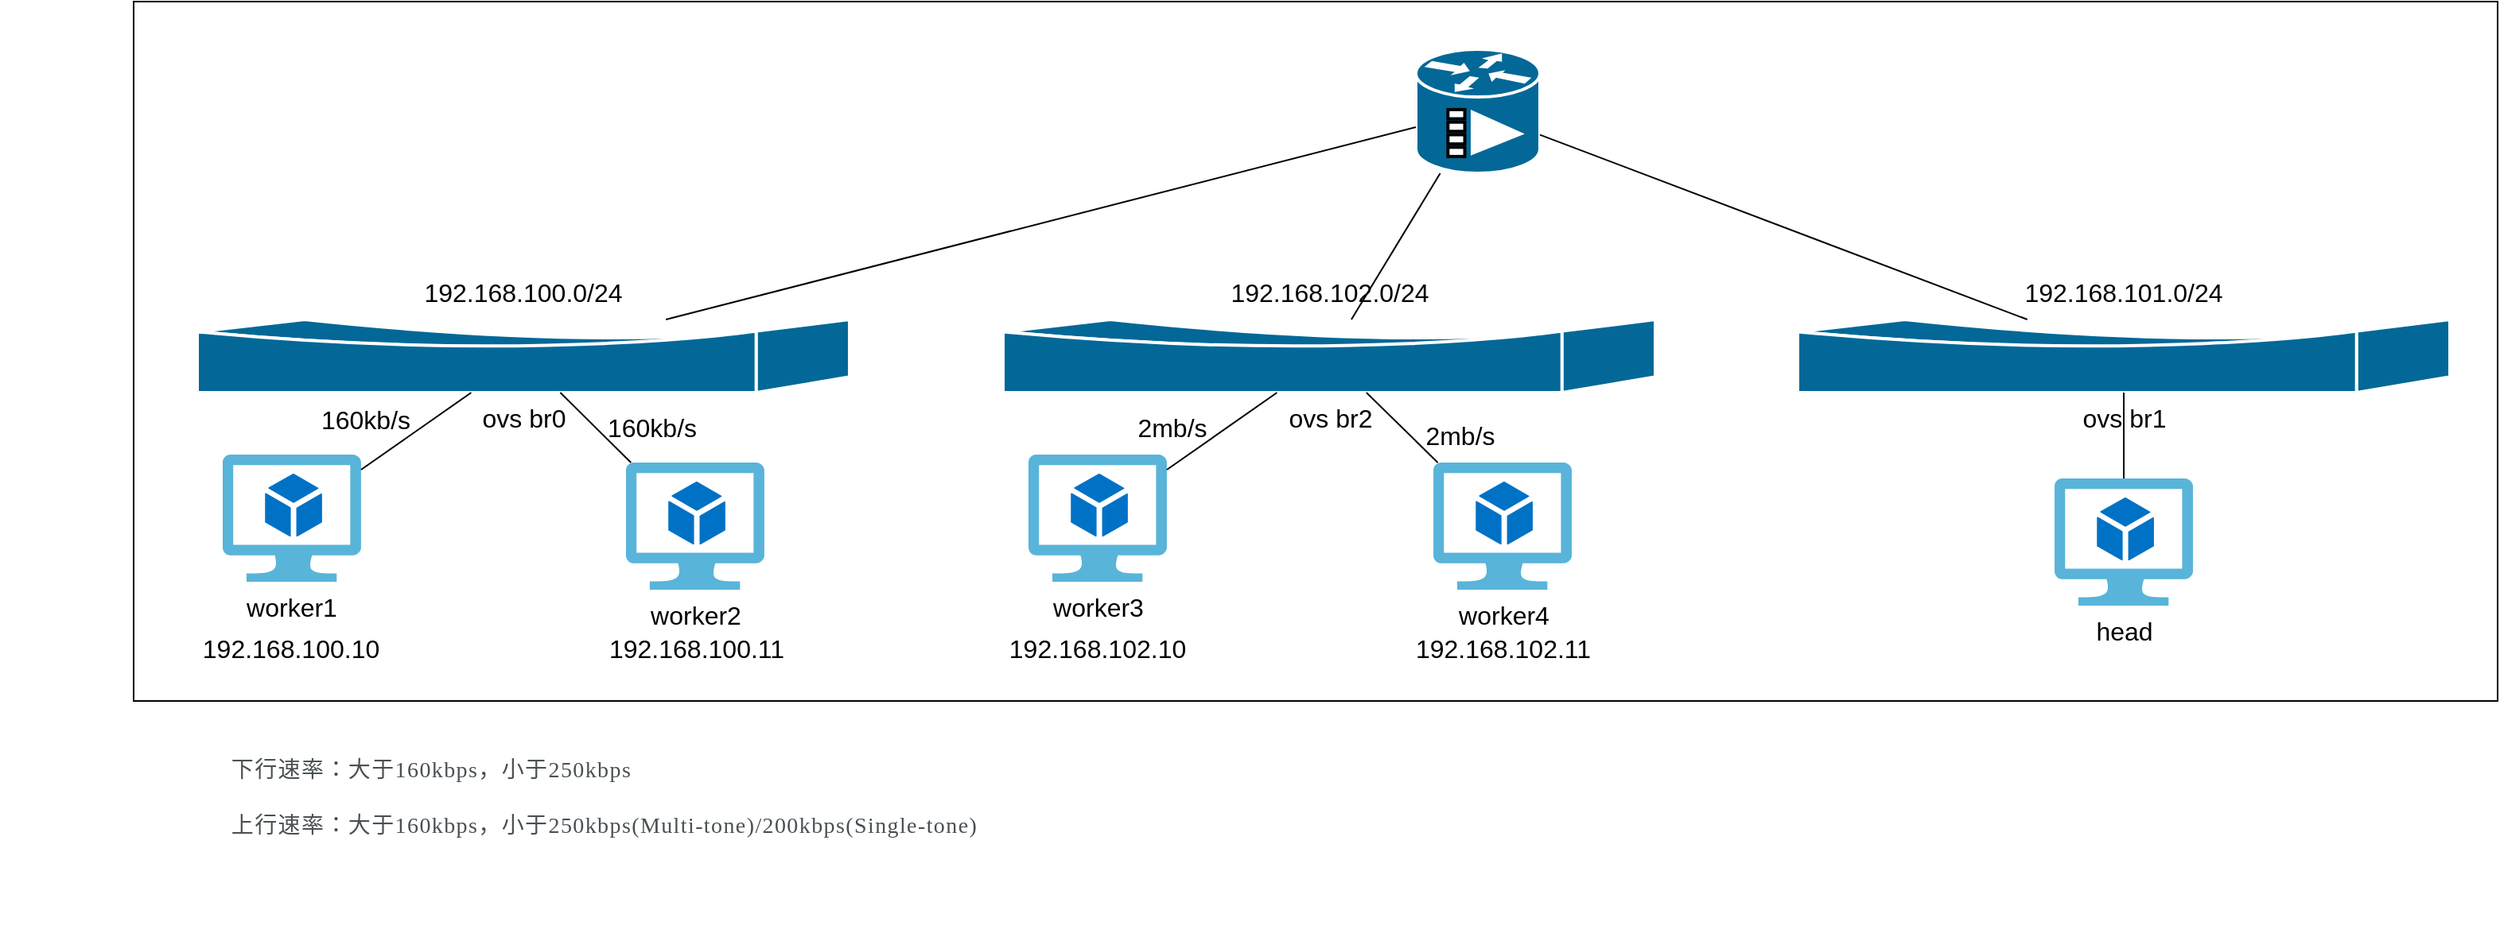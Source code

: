 <mxfile version="24.3.1" type="device">
  <diagram name="第 1 页" id="tBUVdxEDOiQ_5Mpq0c6n">
    <mxGraphModel dx="2162" dy="2614" grid="1" gridSize="10" guides="1" tooltips="1" connect="1" arrows="1" fold="1" page="1" pageScale="1" pageWidth="827" pageHeight="1169" math="0" shadow="0">
      <root>
        <mxCell id="0" />
        <mxCell id="1" parent="0" />
        <mxCell id="U_bmeVf8sWGi8cC1EsCU-20" value="" style="rounded=0;whiteSpace=wrap;html=1;" parent="1" vertex="1">
          <mxGeometry x="104" y="-20" width="1486" height="440" as="geometry" />
        </mxCell>
        <mxCell id="U_bmeVf8sWGi8cC1EsCU-1" value="&lt;font style=&quot;font-size: 16px;&quot;&gt;ovs br0&lt;/font&gt;" style="shape=mxgraph.cisco.misc.bridge;html=1;pointerEvents=1;dashed=0;fillColor=#036897;strokeColor=#ffffff;strokeWidth=2;verticalLabelPosition=bottom;verticalAlign=top;align=center;outlineConnect=0;" parent="1" vertex="1">
          <mxGeometry x="144" y="180" width="410" height="46" as="geometry" />
        </mxCell>
        <mxCell id="U_bmeVf8sWGi8cC1EsCU-2" value="" style="shape=mxgraph.cisco.routers.broadcast_router;html=1;pointerEvents=1;dashed=0;fillColor=#036897;strokeColor=#ffffff;strokeWidth=2;verticalLabelPosition=bottom;verticalAlign=top;align=center;outlineConnect=0;" parent="1" vertex="1">
          <mxGeometry x="910" y="10" width="78" height="78" as="geometry" />
        </mxCell>
        <mxCell id="U_bmeVf8sWGi8cC1EsCU-4" value="" style="endArrow=none;html=1;rounded=0;" parent="1" source="U_bmeVf8sWGi8cC1EsCU-1" target="U_bmeVf8sWGi8cC1EsCU-2" edge="1">
          <mxGeometry width="50" height="50" relative="1" as="geometry">
            <mxPoint x="690" y="270" as="sourcePoint" />
            <mxPoint x="740" y="220" as="targetPoint" />
          </mxGeometry>
        </mxCell>
        <mxCell id="U_bmeVf8sWGi8cC1EsCU-5" value="&lt;font style=&quot;font-size: 16px;&quot;&gt;192.168.100.0/24&lt;/font&gt;" style="text;html=1;align=center;verticalAlign=middle;whiteSpace=wrap;rounded=0;" parent="1" vertex="1">
          <mxGeometry x="279" y="146" width="140" height="34" as="geometry" />
        </mxCell>
        <mxCell id="U_bmeVf8sWGi8cC1EsCU-6" value="&lt;font style=&quot;font-size: 16px;&quot;&gt;worker1&lt;/font&gt;" style="image;sketch=0;aspect=fixed;html=1;points=[];align=center;fontSize=12;image=img/lib/mscae/Virtual_Machine_2.svg;" parent="1" vertex="1">
          <mxGeometry x="160" y="265" width="86.96" height="80" as="geometry" />
        </mxCell>
        <mxCell id="U_bmeVf8sWGi8cC1EsCU-7" value="&lt;font style=&quot;font-size: 16px;&quot;&gt;worker2&lt;/font&gt;" style="image;sketch=0;aspect=fixed;html=1;points=[];align=center;fontSize=12;image=img/lib/mscae/Virtual_Machine_2.svg;" parent="1" vertex="1">
          <mxGeometry x="413.5" y="270" width="86.96" height="80" as="geometry" />
        </mxCell>
        <mxCell id="U_bmeVf8sWGi8cC1EsCU-8" value="" style="endArrow=none;html=1;rounded=0;" parent="1" source="U_bmeVf8sWGi8cC1EsCU-6" target="U_bmeVf8sWGi8cC1EsCU-1" edge="1">
          <mxGeometry width="50" height="50" relative="1" as="geometry">
            <mxPoint x="700" y="250" as="sourcePoint" />
            <mxPoint x="750" y="200" as="targetPoint" />
          </mxGeometry>
        </mxCell>
        <mxCell id="U_bmeVf8sWGi8cC1EsCU-9" value="" style="endArrow=none;html=1;rounded=0;" parent="1" source="U_bmeVf8sWGi8cC1EsCU-7" target="U_bmeVf8sWGi8cC1EsCU-1" edge="1">
          <mxGeometry width="50" height="50" relative="1" as="geometry">
            <mxPoint x="276" y="290" as="sourcePoint" />
            <mxPoint x="334" y="236" as="targetPoint" />
          </mxGeometry>
        </mxCell>
        <mxCell id="U_bmeVf8sWGi8cC1EsCU-14" value="&lt;font style=&quot;font-size: 16px;&quot;&gt;192.168.100.10&lt;/font&gt;" style="text;html=1;align=center;verticalAlign=middle;whiteSpace=wrap;rounded=0;" parent="1" vertex="1">
          <mxGeometry x="133.48" y="370" width="140" height="34" as="geometry" />
        </mxCell>
        <mxCell id="U_bmeVf8sWGi8cC1EsCU-15" value="&lt;font style=&quot;font-size: 16px;&quot;&gt;192.168.100.11&lt;/font&gt;" style="text;html=1;align=center;verticalAlign=middle;whiteSpace=wrap;rounded=0;" parent="1" vertex="1">
          <mxGeometry x="388" y="370" width="140" height="34" as="geometry" />
        </mxCell>
        <mxCell id="U_bmeVf8sWGi8cC1EsCU-16" value="&lt;span style=&quot;font-size: 16px;&quot;&gt;head&lt;/span&gt;" style="image;sketch=0;aspect=fixed;html=1;points=[];align=center;fontSize=12;image=img/lib/mscae/Virtual_Machine_2.svg;" parent="1" vertex="1">
          <mxGeometry x="1311.52" y="280" width="86.96" height="80" as="geometry" />
        </mxCell>
        <mxCell id="j24Zl4wxZe2KZZBeuBVf-1" value="&lt;font style=&quot;font-size: 16px;&quot;&gt;ovs br2&lt;/font&gt;" style="shape=mxgraph.cisco.misc.bridge;html=1;pointerEvents=1;dashed=0;fillColor=#036897;strokeColor=#ffffff;strokeWidth=2;verticalLabelPosition=bottom;verticalAlign=top;align=center;outlineConnect=0;" parent="1" vertex="1">
          <mxGeometry x="650.52" y="180" width="410" height="46" as="geometry" />
        </mxCell>
        <mxCell id="j24Zl4wxZe2KZZBeuBVf-2" value="&lt;font style=&quot;font-size: 16px;&quot;&gt;192.168.102.0/24&lt;/font&gt;" style="text;html=1;align=center;verticalAlign=middle;whiteSpace=wrap;rounded=0;" parent="1" vertex="1">
          <mxGeometry x="785.52" y="146" width="140" height="34" as="geometry" />
        </mxCell>
        <mxCell id="j24Zl4wxZe2KZZBeuBVf-3" value="&lt;font style=&quot;font-size: 16px;&quot;&gt;worker3&lt;/font&gt;" style="image;sketch=0;aspect=fixed;html=1;points=[];align=center;fontSize=12;image=img/lib/mscae/Virtual_Machine_2.svg;" parent="1" vertex="1">
          <mxGeometry x="666.52" y="265" width="86.96" height="80" as="geometry" />
        </mxCell>
        <mxCell id="j24Zl4wxZe2KZZBeuBVf-4" value="&lt;font style=&quot;font-size: 16px;&quot;&gt;worker4&lt;/font&gt;" style="image;sketch=0;aspect=fixed;html=1;points=[];align=center;fontSize=12;image=img/lib/mscae/Virtual_Machine_2.svg;" parent="1" vertex="1">
          <mxGeometry x="921.04" y="270" width="86.96" height="80" as="geometry" />
        </mxCell>
        <mxCell id="j24Zl4wxZe2KZZBeuBVf-5" value="" style="endArrow=none;html=1;rounded=0;" parent="1" source="j24Zl4wxZe2KZZBeuBVf-3" target="j24Zl4wxZe2KZZBeuBVf-1" edge="1">
          <mxGeometry width="50" height="50" relative="1" as="geometry">
            <mxPoint x="1206.52" y="250" as="sourcePoint" />
            <mxPoint x="1256.52" y="200" as="targetPoint" />
          </mxGeometry>
        </mxCell>
        <mxCell id="j24Zl4wxZe2KZZBeuBVf-6" value="" style="endArrow=none;html=1;rounded=0;" parent="1" source="j24Zl4wxZe2KZZBeuBVf-4" target="j24Zl4wxZe2KZZBeuBVf-1" edge="1">
          <mxGeometry width="50" height="50" relative="1" as="geometry">
            <mxPoint x="782.52" y="290" as="sourcePoint" />
            <mxPoint x="840.52" y="236" as="targetPoint" />
          </mxGeometry>
        </mxCell>
        <mxCell id="j24Zl4wxZe2KZZBeuBVf-7" value="&lt;font style=&quot;font-size: 16px;&quot;&gt;192.168.102.10&lt;/font&gt;" style="text;html=1;align=center;verticalAlign=middle;whiteSpace=wrap;rounded=0;" parent="1" vertex="1">
          <mxGeometry x="640" y="370" width="140" height="34" as="geometry" />
        </mxCell>
        <mxCell id="j24Zl4wxZe2KZZBeuBVf-8" value="&lt;font style=&quot;font-size: 16px;&quot;&gt;192.168.102.11&lt;/font&gt;" style="text;html=1;align=center;verticalAlign=middle;whiteSpace=wrap;rounded=0;" parent="1" vertex="1">
          <mxGeometry x="894.52" y="370" width="140" height="34" as="geometry" />
        </mxCell>
        <mxCell id="j24Zl4wxZe2KZZBeuBVf-9" value="&lt;font style=&quot;font-size: 16px;&quot;&gt;160kb/s&lt;/font&gt;" style="text;html=1;align=center;verticalAlign=middle;whiteSpace=wrap;rounded=0;" parent="1" vertex="1">
          <mxGeometry x="360.46" y="231" width="140" height="34" as="geometry" />
        </mxCell>
        <mxCell id="j24Zl4wxZe2KZZBeuBVf-10" value="&lt;font style=&quot;font-size: 16px;&quot;&gt;2mb/s&lt;/font&gt;" style="text;html=1;align=center;verticalAlign=middle;whiteSpace=wrap;rounded=0;" parent="1" vertex="1">
          <mxGeometry x="868" y="236" width="140" height="34" as="geometry" />
        </mxCell>
        <mxCell id="j24Zl4wxZe2KZZBeuBVf-11" value="&lt;font style=&quot;font-size: 16px;&quot;&gt;2mb/s&lt;/font&gt;" style="text;html=1;align=center;verticalAlign=middle;whiteSpace=wrap;rounded=0;" parent="1" vertex="1">
          <mxGeometry x="687" y="231" width="140" height="34" as="geometry" />
        </mxCell>
        <mxCell id="j24Zl4wxZe2KZZBeuBVf-12" value="&lt;font style=&quot;font-size: 16px;&quot;&gt;160kb/s&lt;/font&gt;" style="text;html=1;align=center;verticalAlign=middle;whiteSpace=wrap;rounded=0;" parent="1" vertex="1">
          <mxGeometry x="180.0" y="226" width="140" height="34" as="geometry" />
        </mxCell>
        <mxCell id="j24Zl4wxZe2KZZBeuBVf-13" value="" style="endArrow=none;html=1;rounded=0;" parent="1" source="j24Zl4wxZe2KZZBeuBVf-1" target="U_bmeVf8sWGi8cC1EsCU-2" edge="1">
          <mxGeometry width="50" height="50" relative="1" as="geometry">
            <mxPoint x="415" y="190" as="sourcePoint" />
            <mxPoint x="620" y="105" as="targetPoint" />
          </mxGeometry>
        </mxCell>
        <mxCell id="8rJ0xcEvVc3hTPuOTjCr-1" value="&lt;div style=&quot;box-sizing: border-box; margin: 10px 0px; padding: 0px; letter-spacing: 0.7px; font-size: 14px; color: rgb(73, 80, 84); line-height: 25px; white-space: pre-wrap; border: 0px; font-family: PingFangSC-Regular, &amp;quot;PingFang SC&amp;quot;; text-align: start; background-color: rgb(255, 255, 255);&quot; class=&quot;tag-paragraph&quot;&gt;&lt;br&gt;&lt;/div&gt;" style="text;html=1;align=center;verticalAlign=middle;resizable=0;points=[];autosize=1;strokeColor=none;fillColor=none;" vertex="1" parent="1">
          <mxGeometry x="539" y="510" width="20" height="60" as="geometry" />
        </mxCell>
        <mxCell id="8rJ0xcEvVc3hTPuOTjCr-2" value="&lt;div style=&quot;box-sizing: border-box; margin: 10px 0px; padding: 0px; letter-spacing: 0.7px; font-size: 14px; color: rgb(73, 80, 84); line-height: 25px; white-space-collapse: preserve; border: 0px; font-family: PingFangSC-Regular, &amp;quot;PingFang SC&amp;quot;; text-align: start; background-color: rgb(255, 255, 255);&quot; class=&quot;tag-paragraph&quot;&gt;&lt;span style=&quot;box-sizing: border-box; margin: 0px; padding: 0px; letter-spacing: 0.05em; border: 0px;&quot;&gt;下行速率：大于160kbps，小于250kbps&lt;/span&gt;&lt;/div&gt;&lt;div style=&quot;box-sizing: border-box; margin: 10px 0px; padding: 0px; letter-spacing: 0.7px; font-size: 14px; color: rgb(73, 80, 84); line-height: 25px; white-space-collapse: preserve; border: 0px; font-family: PingFangSC-Regular, &amp;quot;PingFang SC&amp;quot;; text-align: start; background-color: rgb(255, 255, 255);&quot; class=&quot;tag-paragraph&quot;&gt;&lt;span style=&quot;box-sizing: border-box; margin: 0px; padding: 0px; letter-spacing: 0.05em; border: 0px;&quot;&gt;上行速率：大于160kbps，小于250kbps(Multi-tone)/200kbps(Single-tone)&lt;/span&gt;&lt;/div&gt;" style="text;html=1;align=center;verticalAlign=middle;whiteSpace=wrap;rounded=0;" vertex="1" parent="1">
          <mxGeometry x="20" y="430" width="760" height="100" as="geometry" />
        </mxCell>
        <mxCell id="8rJ0xcEvVc3hTPuOTjCr-3" value="&lt;font style=&quot;font-size: 16px;&quot;&gt;ovs br1&lt;/font&gt;" style="shape=mxgraph.cisco.misc.bridge;html=1;pointerEvents=1;dashed=0;fillColor=#036897;strokeColor=#ffffff;strokeWidth=2;verticalLabelPosition=bottom;verticalAlign=top;align=center;outlineConnect=0;" vertex="1" parent="1">
          <mxGeometry x="1150" y="180" width="410" height="46" as="geometry" />
        </mxCell>
        <mxCell id="8rJ0xcEvVc3hTPuOTjCr-4" value="&lt;font style=&quot;font-size: 16px;&quot;&gt;192.168.101.0/24&lt;/font&gt;" style="text;html=1;align=center;verticalAlign=middle;whiteSpace=wrap;rounded=0;" vertex="1" parent="1">
          <mxGeometry x="1285" y="146" width="140" height="34" as="geometry" />
        </mxCell>
        <mxCell id="8rJ0xcEvVc3hTPuOTjCr-5" value="" style="endArrow=none;html=1;rounded=0;" edge="1" parent="1" source="U_bmeVf8sWGi8cC1EsCU-2" target="8rJ0xcEvVc3hTPuOTjCr-3">
          <mxGeometry width="50" height="50" relative="1" as="geometry">
            <mxPoint x="700" y="710" as="sourcePoint" />
            <mxPoint x="750" y="660" as="targetPoint" />
          </mxGeometry>
        </mxCell>
        <mxCell id="8rJ0xcEvVc3hTPuOTjCr-6" value="" style="endArrow=none;html=1;rounded=0;" edge="1" parent="1" source="U_bmeVf8sWGi8cC1EsCU-16" target="8rJ0xcEvVc3hTPuOTjCr-3">
          <mxGeometry width="50" height="50" relative="1" as="geometry">
            <mxPoint x="998" y="74" as="sourcePoint" />
            <mxPoint x="1304" y="190" as="targetPoint" />
          </mxGeometry>
        </mxCell>
      </root>
    </mxGraphModel>
  </diagram>
</mxfile>
